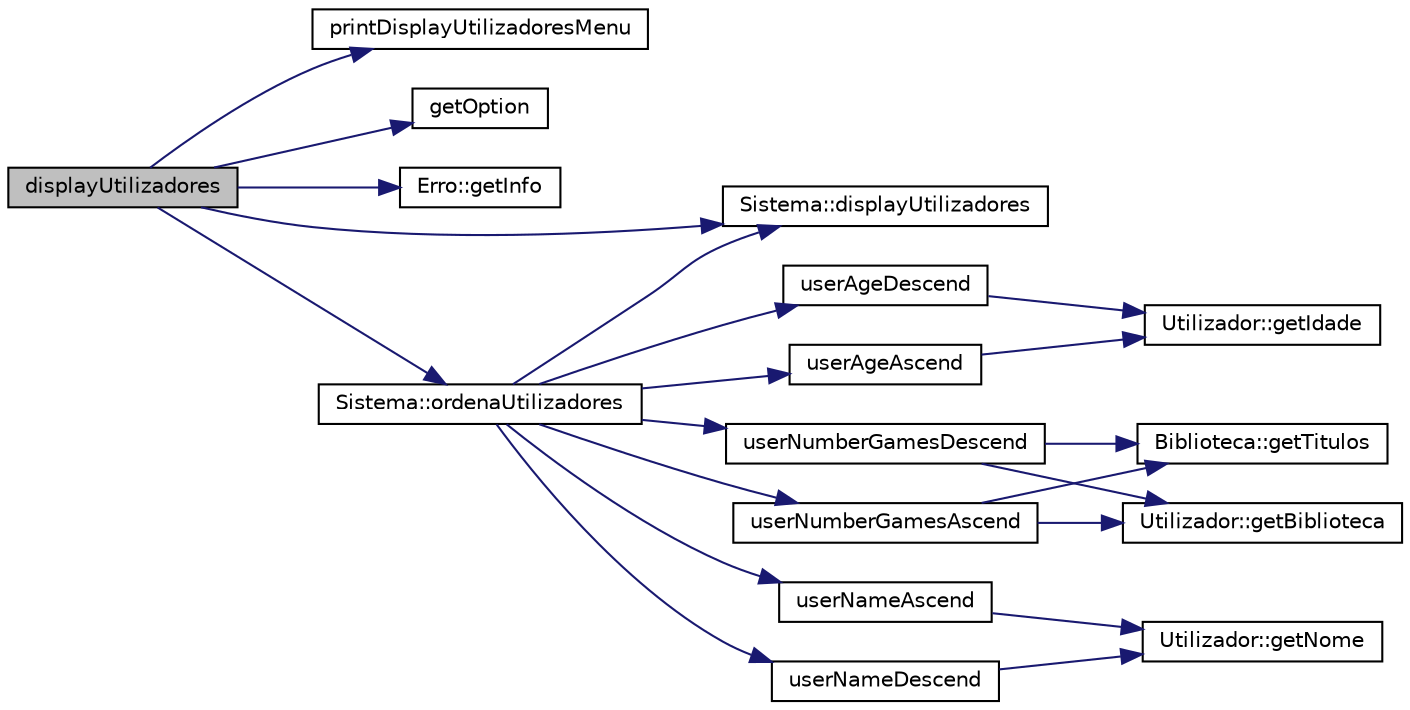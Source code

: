 digraph "displayUtilizadores"
{
  edge [fontname="Helvetica",fontsize="10",labelfontname="Helvetica",labelfontsize="10"];
  node [fontname="Helvetica",fontsize="10",shape=record];
  rankdir="LR";
  Node84 [label="displayUtilizadores",height=0.2,width=0.4,color="black", fillcolor="grey75", style="filled", fontcolor="black"];
  Node84 -> Node85 [color="midnightblue",fontsize="10",style="solid",fontname="Helvetica"];
  Node85 [label="printDisplayUtilizadoresMenu",height=0.2,width=0.4,color="black", fillcolor="white", style="filled",URL="$main_8cpp.html#a3687e2ced7dee82b39fc1ed74674ecd5"];
  Node84 -> Node86 [color="midnightblue",fontsize="10",style="solid",fontname="Helvetica"];
  Node86 [label="getOption",height=0.2,width=0.4,color="black", fillcolor="white", style="filled",URL="$main_8cpp.html#a69864162453f9299380c3c91be8fdca4"];
  Node84 -> Node87 [color="midnightblue",fontsize="10",style="solid",fontname="Helvetica"];
  Node87 [label="Erro::getInfo",height=0.2,width=0.4,color="black", fillcolor="white", style="filled",URL="$class_erro.html#abfc1e9735b259d88bb97828a23164eb0",tooltip="Permite obter a descrição do Erro. "];
  Node84 -> Node88 [color="midnightblue",fontsize="10",style="solid",fontname="Helvetica"];
  Node88 [label="Sistema::displayUtilizadores",height=0.2,width=0.4,color="black", fillcolor="white", style="filled",URL="$class_sistema.html#ac22188d7bcfb9df24776d67900b9d7fb",tooltip="Mostra os utilizadores do sistema. "];
  Node84 -> Node89 [color="midnightblue",fontsize="10",style="solid",fontname="Helvetica"];
  Node89 [label="Sistema::ordenaUtilizadores",height=0.2,width=0.4,color="black", fillcolor="white", style="filled",URL="$class_sistema.html#ac3b36e6798c903dd0efd102d7a5dd081",tooltip="Mostra os utilizadores de forma ordenada. "];
  Node89 -> Node90 [color="midnightblue",fontsize="10",style="solid",fontname="Helvetica"];
  Node90 [label="userAgeAscend",height=0.2,width=0.4,color="black", fillcolor="white", style="filled",URL="$_sistema_8cpp.html#ad518f0e0db218f2c049ef1d700caae5f"];
  Node90 -> Node91 [color="midnightblue",fontsize="10",style="solid",fontname="Helvetica"];
  Node91 [label="Utilizador::getIdade",height=0.2,width=0.4,color="black", fillcolor="white", style="filled",URL="$class_utilizador.html#adff93f098f9512263fcbd1cdadf20855",tooltip="Permite obter a idade do utilizador. "];
  Node89 -> Node92 [color="midnightblue",fontsize="10",style="solid",fontname="Helvetica"];
  Node92 [label="userAgeDescend",height=0.2,width=0.4,color="black", fillcolor="white", style="filled",URL="$_sistema_8cpp.html#a02190b2d4dada73645956850b936ad16"];
  Node92 -> Node91 [color="midnightblue",fontsize="10",style="solid",fontname="Helvetica"];
  Node89 -> Node93 [color="midnightblue",fontsize="10",style="solid",fontname="Helvetica"];
  Node93 [label="userNameAscend",height=0.2,width=0.4,color="black", fillcolor="white", style="filled",URL="$_sistema_8cpp.html#a2cac2b30d054ab23d49adc954779f67d"];
  Node93 -> Node94 [color="midnightblue",fontsize="10",style="solid",fontname="Helvetica"];
  Node94 [label="Utilizador::getNome",height=0.2,width=0.4,color="black", fillcolor="white", style="filled",URL="$class_utilizador.html#a82874cffab116aa572f58576511b0e24",tooltip="Permite obter o nome do utilizador. "];
  Node89 -> Node95 [color="midnightblue",fontsize="10",style="solid",fontname="Helvetica"];
  Node95 [label="userNameDescend",height=0.2,width=0.4,color="black", fillcolor="white", style="filled",URL="$_sistema_8cpp.html#ac0995133035c1bd2be3a18c95a2eba92"];
  Node95 -> Node94 [color="midnightblue",fontsize="10",style="solid",fontname="Helvetica"];
  Node89 -> Node96 [color="midnightblue",fontsize="10",style="solid",fontname="Helvetica"];
  Node96 [label="userNumberGamesAscend",height=0.2,width=0.4,color="black", fillcolor="white", style="filled",URL="$_sistema_8cpp.html#a55b7ab55cae2d4f6a03844e5cb19d2b8"];
  Node96 -> Node97 [color="midnightblue",fontsize="10",style="solid",fontname="Helvetica"];
  Node97 [label="Utilizador::getBiblioteca",height=0.2,width=0.4,color="black", fillcolor="white", style="filled",URL="$class_utilizador.html#a6a128859b776bf019b5652ce61f62280",tooltip="Permite obter a biblioteca do utilizador. "];
  Node96 -> Node98 [color="midnightblue",fontsize="10",style="solid",fontname="Helvetica"];
  Node98 [label="Biblioteca::getTitulos",height=0.2,width=0.4,color="black", fillcolor="white", style="filled",URL="$class_biblioteca.html#a03c1ebf76a4ace4f57000bb99a87bb88",tooltip="Devolve o vetor de titulos. "];
  Node89 -> Node99 [color="midnightblue",fontsize="10",style="solid",fontname="Helvetica"];
  Node99 [label="userNumberGamesDescend",height=0.2,width=0.4,color="black", fillcolor="white", style="filled",URL="$_sistema_8cpp.html#a81e28a299272eebc9771023c1f78ea48"];
  Node99 -> Node97 [color="midnightblue",fontsize="10",style="solid",fontname="Helvetica"];
  Node99 -> Node98 [color="midnightblue",fontsize="10",style="solid",fontname="Helvetica"];
  Node89 -> Node88 [color="midnightblue",fontsize="10",style="solid",fontname="Helvetica"];
}
